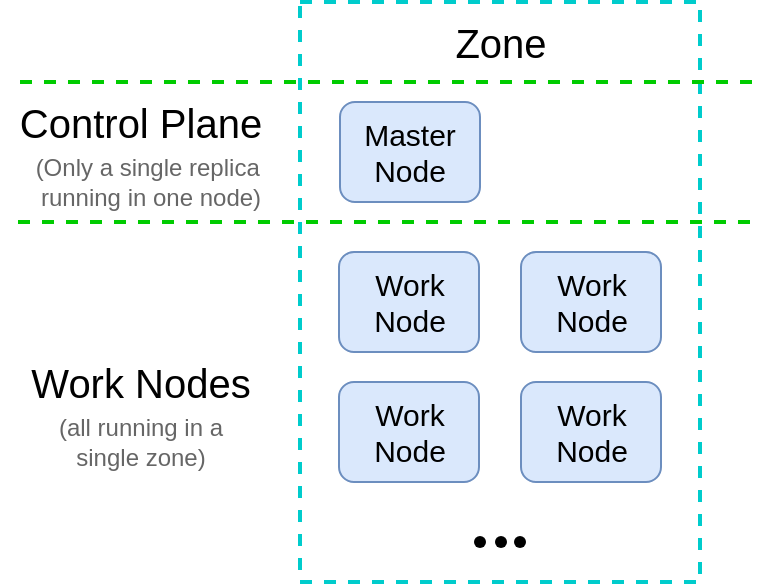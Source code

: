 <mxfile version="24.6.4" type="device">
  <diagram name="Page-1" id="lb7OKiC18XNJB1lAqmsj">
    <mxGraphModel dx="714" dy="418" grid="1" gridSize="10" guides="1" tooltips="1" connect="1" arrows="1" fold="1" page="1" pageScale="1" pageWidth="850" pageHeight="1100" math="0" shadow="0">
      <root>
        <mxCell id="0" />
        <mxCell id="1" parent="0" />
        <mxCell id="L0tVARweL2b-nCjnJJE7-8" value="" style="rounded=0;whiteSpace=wrap;html=1;dashed=1;strokeWidth=2;strokeColor=#00CCCC;" vertex="1" parent="1">
          <mxGeometry x="250" y="70" width="200" height="290" as="geometry" />
        </mxCell>
        <mxCell id="L0tVARweL2b-nCjnJJE7-10" value="" style="endArrow=none;dashed=1;html=1;rounded=0;strokeWidth=2;strokeColor=#00CC00;" edge="1" parent="1">
          <mxGeometry width="50" height="50" relative="1" as="geometry">
            <mxPoint x="110" y="110" as="sourcePoint" />
            <mxPoint x="480" y="110" as="targetPoint" />
          </mxGeometry>
        </mxCell>
        <mxCell id="L0tVARweL2b-nCjnJJE7-11" value="" style="endArrow=none;dashed=1;html=1;rounded=0;strokeWidth=2;strokeColor=#00CC00;" edge="1" parent="1">
          <mxGeometry width="50" height="50" relative="1" as="geometry">
            <mxPoint x="109" y="180" as="sourcePoint" />
            <mxPoint x="480" y="180" as="targetPoint" />
          </mxGeometry>
        </mxCell>
        <mxCell id="L0tVARweL2b-nCjnJJE7-12" value="Control Plane" style="text;html=1;align=center;verticalAlign=middle;resizable=0;points=[];autosize=1;strokeColor=none;fillColor=none;fontSize=20;" vertex="1" parent="1">
          <mxGeometry x="100" y="110" width="140" height="40" as="geometry" />
        </mxCell>
        <mxCell id="L0tVARweL2b-nCjnJJE7-13" value="&lt;font style=&quot;font-size: 20px;&quot;&gt;Work Nodes&lt;/font&gt;" style="text;html=1;align=center;verticalAlign=middle;resizable=0;points=[];autosize=1;strokeColor=none;fillColor=none;fontSize=20;" vertex="1" parent="1">
          <mxGeometry x="105" y="240" width="130" height="40" as="geometry" />
        </mxCell>
        <mxCell id="L0tVARweL2b-nCjnJJE7-14" value="Work Node" style="rounded=1;whiteSpace=wrap;html=1;fontSize=15;fillColor=#dae8fc;strokeColor=#6c8ebf;" vertex="1" parent="1">
          <mxGeometry x="269.5" y="195" width="70" height="50" as="geometry" />
        </mxCell>
        <mxCell id="L0tVARweL2b-nCjnJJE7-15" value="Work Node" style="rounded=1;whiteSpace=wrap;html=1;fontSize=15;fillColor=#dae8fc;strokeColor=#6c8ebf;" vertex="1" parent="1">
          <mxGeometry x="269.5" y="260" width="70" height="50" as="geometry" />
        </mxCell>
        <mxCell id="L0tVARweL2b-nCjnJJE7-16" value="Work Node" style="rounded=1;whiteSpace=wrap;html=1;fontSize=15;fillColor=#dae8fc;strokeColor=#6c8ebf;" vertex="1" parent="1">
          <mxGeometry x="360.5" y="195" width="70" height="50" as="geometry" />
        </mxCell>
        <mxCell id="L0tVARweL2b-nCjnJJE7-17" value="Work Node" style="rounded=1;whiteSpace=wrap;html=1;fontSize=15;fillColor=#dae8fc;strokeColor=#6c8ebf;" vertex="1" parent="1">
          <mxGeometry x="360.5" y="260" width="70" height="50" as="geometry" />
        </mxCell>
        <mxCell id="L0tVARweL2b-nCjnJJE7-24" value="" style="group" vertex="1" connectable="0" parent="1">
          <mxGeometry x="330" y="330" width="40" height="20" as="geometry" />
        </mxCell>
        <mxCell id="L0tVARweL2b-nCjnJJE7-21" value="" style="shape=waypoint;sketch=0;size=6;pointerEvents=1;points=[];fillColor=none;resizable=0;rotatable=0;perimeter=centerPerimeter;snapToPoint=1;" vertex="1" parent="L0tVARweL2b-nCjnJJE7-24">
          <mxGeometry width="20" height="20" as="geometry" />
        </mxCell>
        <mxCell id="L0tVARweL2b-nCjnJJE7-22" value="" style="shape=waypoint;sketch=0;size=6;pointerEvents=1;points=[];fillColor=none;resizable=0;rotatable=0;perimeter=centerPerimeter;snapToPoint=1;" vertex="1" parent="L0tVARweL2b-nCjnJJE7-24">
          <mxGeometry x="10.5" width="20" height="20" as="geometry" />
        </mxCell>
        <mxCell id="L0tVARweL2b-nCjnJJE7-23" value="" style="shape=waypoint;sketch=0;size=6;pointerEvents=1;points=[];fillColor=none;resizable=0;rotatable=0;perimeter=centerPerimeter;snapToPoint=1;" vertex="1" parent="L0tVARweL2b-nCjnJJE7-24">
          <mxGeometry x="20" width="20" height="20" as="geometry" />
        </mxCell>
        <mxCell id="L0tVARweL2b-nCjnJJE7-33" value="(Only a single replica&amp;nbsp;&lt;div&gt;running in one node)&lt;/div&gt;" style="text;html=1;align=center;verticalAlign=middle;resizable=0;points=[];autosize=1;strokeColor=none;fillColor=none;fontColor=#666666;" vertex="1" parent="1">
          <mxGeometry x="105" y="140" width="140" height="40" as="geometry" />
        </mxCell>
        <mxCell id="L0tVARweL2b-nCjnJJE7-35" value="(all running in a &lt;br&gt;single&amp;nbsp;&lt;span style=&quot;background-color: initial;&quot;&gt;zone&lt;/span&gt;&lt;span style=&quot;background-color: initial;&quot;&gt;)&lt;/span&gt;" style="text;html=1;align=center;verticalAlign=middle;resizable=0;points=[];autosize=1;strokeColor=none;fillColor=none;fontColor=#666666;" vertex="1" parent="1">
          <mxGeometry x="115" y="270" width="110" height="40" as="geometry" />
        </mxCell>
        <mxCell id="L0tVARweL2b-nCjnJJE7-37" value="&lt;font style=&quot;font-size: 20px;&quot;&gt;Zone&lt;/font&gt;" style="text;html=1;align=center;verticalAlign=middle;resizable=0;points=[];autosize=1;strokeColor=none;fillColor=none;" vertex="1" parent="1">
          <mxGeometry x="315" y="70" width="70" height="40" as="geometry" />
        </mxCell>
        <mxCell id="L0tVARweL2b-nCjnJJE7-39" value="Master Node" style="rounded=1;whiteSpace=wrap;html=1;fontSize=15;fillColor=#dae8fc;strokeColor=#6c8ebf;" vertex="1" parent="1">
          <mxGeometry x="270" y="120" width="70" height="50" as="geometry" />
        </mxCell>
      </root>
    </mxGraphModel>
  </diagram>
</mxfile>
